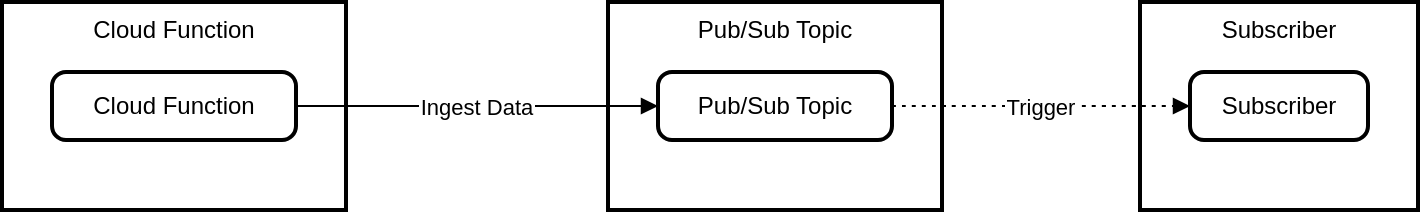 <mxfile version="24.7.13">
  <diagram name="Page-1" id="It8b-3dMoucQurjFzmCy">
    <mxGraphModel>
      <root>
        <mxCell id="0" />
        <mxCell id="1" parent="0" />
        <mxCell id="2" value="Subscriber" style="whiteSpace=wrap;strokeWidth=2;verticalAlign=top;" vertex="1" parent="1">
          <mxGeometry x="569" width="139" height="104" as="geometry" />
        </mxCell>
        <mxCell id="3" value="Subscriber" style="rounded=1;absoluteArcSize=1;arcSize=14;whiteSpace=wrap;strokeWidth=2;" vertex="1" parent="1">
          <mxGeometry x="594" y="35" width="89" height="34" as="geometry" />
        </mxCell>
        <mxCell id="4" value="Pub/Sub Topic" style="whiteSpace=wrap;strokeWidth=2;verticalAlign=top;" vertex="1" parent="1">
          <mxGeometry x="303" width="167" height="104" as="geometry" />
        </mxCell>
        <mxCell id="5" value="Pub/Sub Topic" style="rounded=1;absoluteArcSize=1;arcSize=14;whiteSpace=wrap;strokeWidth=2;" vertex="1" parent="1">
          <mxGeometry x="328" y="35" width="117" height="34" as="geometry" />
        </mxCell>
        <mxCell id="6" value="Cloud Function" style="whiteSpace=wrap;strokeWidth=2;verticalAlign=top;" vertex="1" parent="1">
          <mxGeometry width="172" height="104" as="geometry" />
        </mxCell>
        <mxCell id="7" value="Cloud Function" style="rounded=1;absoluteArcSize=1;arcSize=14;whiteSpace=wrap;strokeWidth=2;" vertex="1" parent="1">
          <mxGeometry x="25" y="35" width="122" height="34" as="geometry" />
        </mxCell>
        <mxCell id="8" value="Ingest Data" style="curved=1;startArrow=none;endArrow=block;exitX=1;exitY=0.5;entryX=0;entryY=0.5;" edge="1" parent="1" source="7" target="5">
          <mxGeometry relative="1" as="geometry">
            <Array as="points" />
          </mxGeometry>
        </mxCell>
        <mxCell id="9" value="Trigger" style="curved=1;dashed=1;dashPattern=2 3;startArrow=none;endArrow=block;exitX=1;exitY=0.5;entryX=0;entryY=0.5;" edge="1" parent="1" source="5" target="3">
          <mxGeometry relative="1" as="geometry">
            <Array as="points" />
          </mxGeometry>
        </mxCell>
      </root>
    </mxGraphModel>
  </diagram>
</mxfile>
